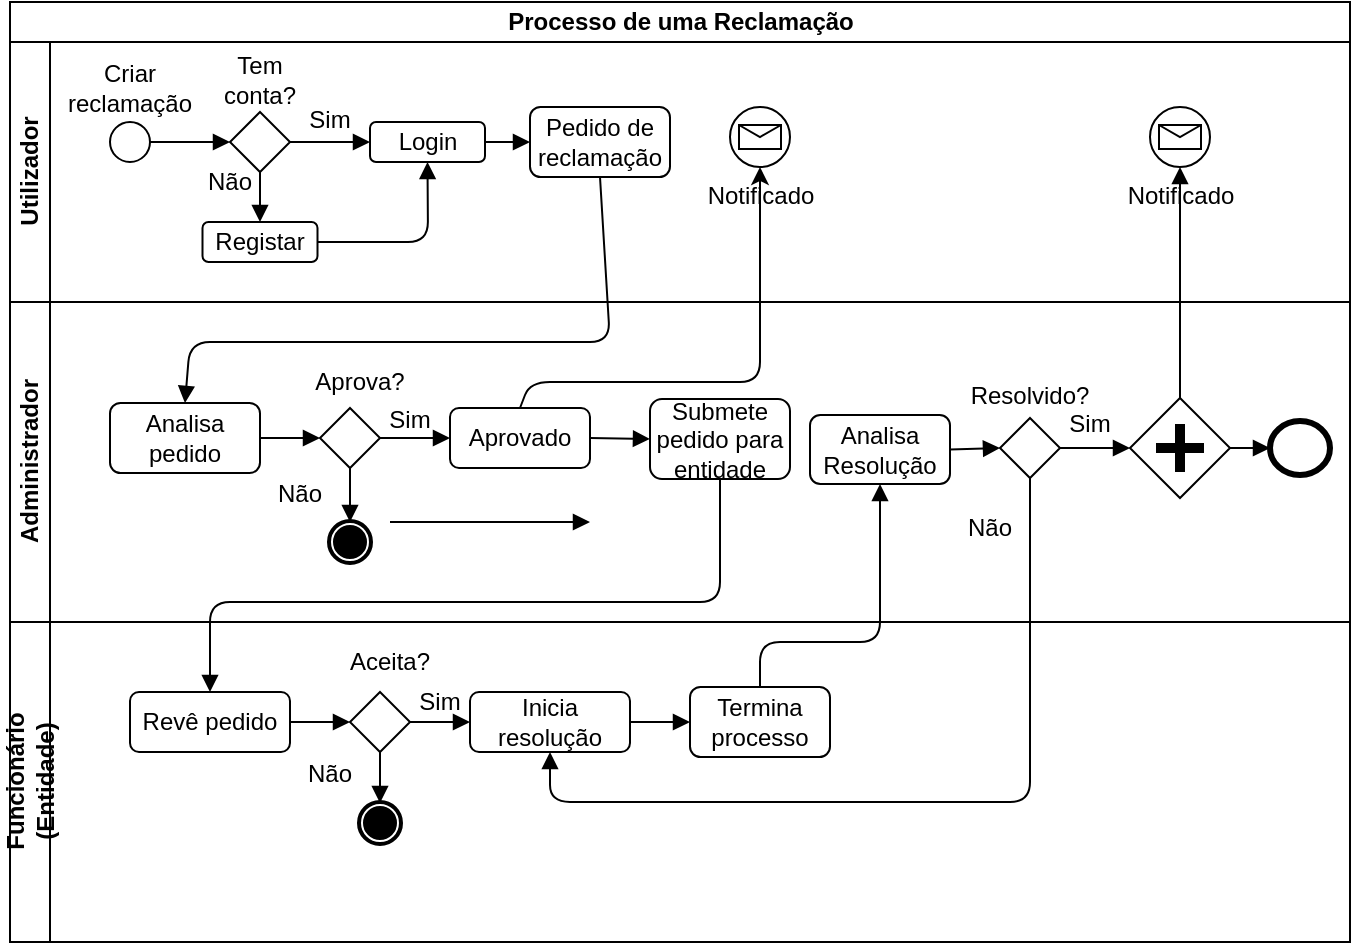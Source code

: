 <mxfile version="14.4.4" type="device"><diagram id="kgpKYQtTHZ0yAKxKKP6v" name="Page-1"><mxGraphModel dx="981" dy="546" grid="1" gridSize="10" guides="1" tooltips="1" connect="1" arrows="1" fold="1" page="1" pageScale="1" pageWidth="850" pageHeight="1100" math="0" shadow="0"><root><mxCell id="0"/><mxCell id="1" parent="0"/><mxCell id="G-JGpGaaIWeJaKsZI3p4-1" value="Processo de uma Reclamação" style="swimlane;html=1;childLayout=stackLayout;resizeParent=1;resizeParentMax=0;horizontal=1;startSize=20;horizontalStack=0;" vertex="1" parent="1"><mxGeometry x="140" y="160" width="670" height="470" as="geometry"/></mxCell><mxCell id="G-JGpGaaIWeJaKsZI3p4-18" value="" style="endArrow=block;endFill=1;endSize=6;html=1;exitX=0.5;exitY=1;exitDx=0;exitDy=0;entryX=0.5;entryY=0;entryDx=0;entryDy=0;" edge="1" parent="G-JGpGaaIWeJaKsZI3p4-1" source="G-JGpGaaIWeJaKsZI3p4-17" target="G-JGpGaaIWeJaKsZI3p4-19"><mxGeometry width="100" relative="1" as="geometry"><mxPoint x="260" y="120" as="sourcePoint"/><mxPoint x="90" y="170" as="targetPoint"/><Array as="points"><mxPoint x="300" y="170"/><mxPoint x="90" y="170"/></Array></mxGeometry></mxCell><mxCell id="G-JGpGaaIWeJaKsZI3p4-30" value="" style="endArrow=block;endFill=1;endSize=6;html=1;exitX=0.5;exitY=1;exitDx=0;exitDy=0;entryX=0.5;entryY=0;entryDx=0;entryDy=0;" edge="1" parent="G-JGpGaaIWeJaKsZI3p4-1" source="G-JGpGaaIWeJaKsZI3p4-29" target="G-JGpGaaIWeJaKsZI3p4-31"><mxGeometry width="100" relative="1" as="geometry"><mxPoint x="270" y="260" as="sourcePoint"/><mxPoint x="140" y="310" as="targetPoint"/><Array as="points"><mxPoint x="355" y="300"/><mxPoint x="275" y="300"/><mxPoint x="100" y="300"/></Array></mxGeometry></mxCell><mxCell id="G-JGpGaaIWeJaKsZI3p4-2" value="&lt;div&gt;Utilizador&lt;/div&gt;" style="swimlane;html=1;startSize=20;horizontal=0;" vertex="1" parent="G-JGpGaaIWeJaKsZI3p4-1"><mxGeometry y="20" width="670" height="130" as="geometry"><mxRectangle y="20" width="480" height="40" as="alternateBounds"/></mxGeometry></mxCell><mxCell id="G-JGpGaaIWeJaKsZI3p4-5" value="" style="shape=mxgraph.bpmn.shape;html=1;verticalLabelPosition=bottom;labelBackgroundColor=#ffffff;verticalAlign=top;align=center;perimeter=ellipsePerimeter;outlineConnect=0;outline=standard;symbol=general;" vertex="1" parent="G-JGpGaaIWeJaKsZI3p4-2"><mxGeometry x="50" y="40" width="20" height="20" as="geometry"/></mxCell><mxCell id="G-JGpGaaIWeJaKsZI3p4-7" value="" style="endArrow=block;endFill=1;endSize=6;html=1;exitX=1;exitY=0.5;exitDx=0;exitDy=0;entryX=0;entryY=0.5;entryDx=0;entryDy=0;" edge="1" parent="G-JGpGaaIWeJaKsZI3p4-2" source="G-JGpGaaIWeJaKsZI3p4-5" target="G-JGpGaaIWeJaKsZI3p4-8"><mxGeometry width="100" relative="1" as="geometry"><mxPoint x="70" y="50" as="sourcePoint"/><mxPoint x="110" y="50" as="targetPoint"/></mxGeometry></mxCell><mxCell id="G-JGpGaaIWeJaKsZI3p4-8" value="" style="rhombus;whiteSpace=wrap;html=1;" vertex="1" parent="G-JGpGaaIWeJaKsZI3p4-2"><mxGeometry x="110" y="35" width="30" height="30" as="geometry"/></mxCell><mxCell id="G-JGpGaaIWeJaKsZI3p4-10" value="Registar" style="shape=ext;rounded=1;html=1;whiteSpace=wrap;" vertex="1" parent="G-JGpGaaIWeJaKsZI3p4-2"><mxGeometry x="96.25" y="90" width="57.5" height="20" as="geometry"/></mxCell><mxCell id="G-JGpGaaIWeJaKsZI3p4-9" value="" style="endArrow=block;endFill=1;endSize=6;html=1;exitX=0.5;exitY=1;exitDx=0;exitDy=0;" edge="1" parent="G-JGpGaaIWeJaKsZI3p4-2" source="G-JGpGaaIWeJaKsZI3p4-8" target="G-JGpGaaIWeJaKsZI3p4-10"><mxGeometry width="100" relative="1" as="geometry"><mxPoint x="120" y="80" as="sourcePoint"/><mxPoint x="125" y="90" as="targetPoint"/></mxGeometry></mxCell><mxCell id="G-JGpGaaIWeJaKsZI3p4-11" value="Tem conta?" style="text;html=1;strokeColor=none;fillColor=none;align=center;verticalAlign=middle;whiteSpace=wrap;rounded=0;" vertex="1" parent="G-JGpGaaIWeJaKsZI3p4-2"><mxGeometry x="105" y="9" width="40" height="20" as="geometry"/></mxCell><mxCell id="G-JGpGaaIWeJaKsZI3p4-12" value="Não" style="text;html=1;strokeColor=none;fillColor=none;align=center;verticalAlign=middle;whiteSpace=wrap;rounded=0;" vertex="1" parent="G-JGpGaaIWeJaKsZI3p4-2"><mxGeometry x="90" y="60" width="40" height="20" as="geometry"/></mxCell><mxCell id="G-JGpGaaIWeJaKsZI3p4-13" value="" style="endArrow=block;endFill=1;endSize=6;html=1;exitX=1;exitY=0.5;exitDx=0;exitDy=0;entryX=0;entryY=0.5;entryDx=0;entryDy=0;" edge="1" parent="G-JGpGaaIWeJaKsZI3p4-2" source="G-JGpGaaIWeJaKsZI3p4-8" target="G-JGpGaaIWeJaKsZI3p4-15"><mxGeometry width="100" relative="1" as="geometry"><mxPoint x="160" y="50" as="sourcePoint"/><mxPoint x="180" y="50" as="targetPoint"/></mxGeometry></mxCell><mxCell id="G-JGpGaaIWeJaKsZI3p4-14" value="Sim" style="text;html=1;strokeColor=none;fillColor=none;align=center;verticalAlign=middle;whiteSpace=wrap;rounded=0;" vertex="1" parent="G-JGpGaaIWeJaKsZI3p4-2"><mxGeometry x="140" y="29" width="40" height="20" as="geometry"/></mxCell><mxCell id="G-JGpGaaIWeJaKsZI3p4-15" value="Login" style="shape=ext;rounded=1;html=1;whiteSpace=wrap;" vertex="1" parent="G-JGpGaaIWeJaKsZI3p4-2"><mxGeometry x="180" y="40" width="57.5" height="20" as="geometry"/></mxCell><mxCell id="G-JGpGaaIWeJaKsZI3p4-16" value="" style="endArrow=block;endFill=1;endSize=6;html=1;exitX=1;exitY=0.5;exitDx=0;exitDy=0;entryX=0;entryY=0.5;entryDx=0;entryDy=0;" edge="1" parent="G-JGpGaaIWeJaKsZI3p4-2" source="G-JGpGaaIWeJaKsZI3p4-15" target="G-JGpGaaIWeJaKsZI3p4-17"><mxGeometry width="100" relative="1" as="geometry"><mxPoint x="260" y="50" as="sourcePoint"/><mxPoint x="290" y="50" as="targetPoint"/></mxGeometry></mxCell><mxCell id="G-JGpGaaIWeJaKsZI3p4-17" value="Pedido de reclamação" style="shape=ext;rounded=1;html=1;whiteSpace=wrap;" vertex="1" parent="G-JGpGaaIWeJaKsZI3p4-2"><mxGeometry x="260" y="32.5" width="70" height="35" as="geometry"/></mxCell><mxCell id="G-JGpGaaIWeJaKsZI3p4-41" value="" style="endArrow=block;endFill=1;endSize=6;html=1;exitX=1;exitY=0.5;exitDx=0;exitDy=0;entryX=0.5;entryY=1;entryDx=0;entryDy=0;" edge="1" parent="G-JGpGaaIWeJaKsZI3p4-2" source="G-JGpGaaIWeJaKsZI3p4-10" target="G-JGpGaaIWeJaKsZI3p4-15"><mxGeometry width="100" relative="1" as="geometry"><mxPoint x="180" y="100" as="sourcePoint"/><mxPoint x="280" y="100" as="targetPoint"/><Array as="points"><mxPoint x="209" y="100"/></Array></mxGeometry></mxCell><mxCell id="G-JGpGaaIWeJaKsZI3p4-54" value="Notificado" style="shape=mxgraph.bpmn.shape;html=1;verticalLabelPosition=bottom;labelBackgroundColor=#ffffff;verticalAlign=top;align=center;perimeter=ellipsePerimeter;outlineConnect=0;outline=standard;symbol=message;" vertex="1" parent="G-JGpGaaIWeJaKsZI3p4-2"><mxGeometry x="360" y="32.5" width="30" height="30" as="geometry"/></mxCell><mxCell id="G-JGpGaaIWeJaKsZI3p4-56" value="Criar reclamação" style="text;html=1;strokeColor=none;fillColor=none;align=center;verticalAlign=middle;whiteSpace=wrap;rounded=0;" vertex="1" parent="G-JGpGaaIWeJaKsZI3p4-2"><mxGeometry x="40" y="12.5" width="40" height="20" as="geometry"/></mxCell><mxCell id="G-JGpGaaIWeJaKsZI3p4-64" value="Notificado" style="shape=mxgraph.bpmn.shape;html=1;verticalLabelPosition=bottom;labelBackgroundColor=#ffffff;verticalAlign=top;align=center;perimeter=ellipsePerimeter;outlineConnect=0;outline=standard;symbol=message;" vertex="1" parent="G-JGpGaaIWeJaKsZI3p4-2"><mxGeometry x="570" y="32.5" width="30" height="30" as="geometry"/></mxCell><mxCell id="G-JGpGaaIWeJaKsZI3p4-3" value="Administrador" style="swimlane;html=1;startSize=20;horizontal=0;" vertex="1" parent="G-JGpGaaIWeJaKsZI3p4-1"><mxGeometry y="150" width="670" height="160" as="geometry"/></mxCell><mxCell id="G-JGpGaaIWeJaKsZI3p4-19" value="Analisa pedido" style="shape=ext;rounded=1;html=1;whiteSpace=wrap;" vertex="1" parent="G-JGpGaaIWeJaKsZI3p4-3"><mxGeometry x="50" y="50.5" width="75" height="35" as="geometry"/></mxCell><mxCell id="G-JGpGaaIWeJaKsZI3p4-20" value="" style="rhombus;whiteSpace=wrap;html=1;" vertex="1" parent="G-JGpGaaIWeJaKsZI3p4-3"><mxGeometry x="155" y="53" width="30" height="30" as="geometry"/></mxCell><mxCell id="G-JGpGaaIWeJaKsZI3p4-21" value="Aprova?" style="text;html=1;strokeColor=none;fillColor=none;align=center;verticalAlign=middle;whiteSpace=wrap;rounded=0;" vertex="1" parent="G-JGpGaaIWeJaKsZI3p4-3"><mxGeometry x="155" y="29.5" width="40" height="20" as="geometry"/></mxCell><mxCell id="G-JGpGaaIWeJaKsZI3p4-22" value="Não" style="text;html=1;strokeColor=none;fillColor=none;align=center;verticalAlign=middle;whiteSpace=wrap;rounded=0;" vertex="1" parent="G-JGpGaaIWeJaKsZI3p4-3"><mxGeometry x="125" y="85.5" width="40" height="20" as="geometry"/></mxCell><mxCell id="G-JGpGaaIWeJaKsZI3p4-23" value="Sim" style="text;html=1;strokeColor=none;fillColor=none;align=center;verticalAlign=middle;whiteSpace=wrap;rounded=0;" vertex="1" parent="G-JGpGaaIWeJaKsZI3p4-3"><mxGeometry x="180" y="48.5" width="40" height="20" as="geometry"/></mxCell><mxCell id="G-JGpGaaIWeJaKsZI3p4-24" value="" style="endArrow=block;endFill=1;endSize=6;html=1;exitX=1;exitY=0.5;exitDx=0;exitDy=0;entryX=0;entryY=0.5;entryDx=0;entryDy=0;" edge="1" parent="G-JGpGaaIWeJaKsZI3p4-3" source="G-JGpGaaIWeJaKsZI3p4-19" target="G-JGpGaaIWeJaKsZI3p4-20"><mxGeometry width="100" relative="1" as="geometry"><mxPoint x="-5" y="-242" as="sourcePoint"/><mxPoint x="355" y="378" as="targetPoint"/></mxGeometry></mxCell><mxCell id="G-JGpGaaIWeJaKsZI3p4-26" value="" style="endArrow=block;endFill=1;endSize=6;html=1;exitX=0.5;exitY=1;exitDx=0;exitDy=0;entryX=0.5;entryY=0;entryDx=0;entryDy=0;" edge="1" parent="G-JGpGaaIWeJaKsZI3p4-3" source="G-JGpGaaIWeJaKsZI3p4-20" target="G-JGpGaaIWeJaKsZI3p4-27"><mxGeometry width="100" relative="1" as="geometry"><mxPoint x="220" y="90" as="sourcePoint"/><mxPoint x="170" y="105.5" as="targetPoint"/></mxGeometry></mxCell><mxCell id="G-JGpGaaIWeJaKsZI3p4-27" value="" style="shape=mxgraph.bpmn.shape;html=1;verticalLabelPosition=bottom;labelBackgroundColor=#ffffff;verticalAlign=top;align=center;perimeter=ellipsePerimeter;outlineConnect=0;outline=end;symbol=terminate;" vertex="1" parent="G-JGpGaaIWeJaKsZI3p4-3"><mxGeometry x="160" y="110" width="20" height="20" as="geometry"/></mxCell><mxCell id="G-JGpGaaIWeJaKsZI3p4-29" value="Submete pedido para entidade" style="shape=ext;rounded=1;html=1;whiteSpace=wrap;" vertex="1" parent="G-JGpGaaIWeJaKsZI3p4-3"><mxGeometry x="320" y="48.5" width="70" height="40" as="geometry"/></mxCell><mxCell id="G-JGpGaaIWeJaKsZI3p4-28" value="" style="endArrow=block;endFill=1;endSize=6;html=1;exitX=1;exitY=0.5;exitDx=0;exitDy=0;entryX=0;entryY=0.5;entryDx=0;entryDy=0;" edge="1" parent="G-JGpGaaIWeJaKsZI3p4-3" source="G-JGpGaaIWeJaKsZI3p4-20" target="G-JGpGaaIWeJaKsZI3p4-55"><mxGeometry width="100" relative="1" as="geometry"><mxPoint x="200" y="110" as="sourcePoint"/><mxPoint x="210" y="70" as="targetPoint"/></mxGeometry></mxCell><mxCell id="G-JGpGaaIWeJaKsZI3p4-45" value="Analisa Resolução" style="shape=ext;rounded=1;html=1;whiteSpace=wrap;" vertex="1" parent="G-JGpGaaIWeJaKsZI3p4-3"><mxGeometry x="400" y="56.5" width="70" height="34.5" as="geometry"/></mxCell><mxCell id="G-JGpGaaIWeJaKsZI3p4-46" value="" style="rhombus;whiteSpace=wrap;html=1;" vertex="1" parent="G-JGpGaaIWeJaKsZI3p4-3"><mxGeometry x="495" y="58" width="30" height="30" as="geometry"/></mxCell><mxCell id="G-JGpGaaIWeJaKsZI3p4-47" value="Resolvido?" style="text;html=1;strokeColor=none;fillColor=none;align=center;verticalAlign=middle;whiteSpace=wrap;rounded=0;" vertex="1" parent="G-JGpGaaIWeJaKsZI3p4-3"><mxGeometry x="490" y="37" width="40" height="20" as="geometry"/></mxCell><mxCell id="G-JGpGaaIWeJaKsZI3p4-48" value="Não" style="text;html=1;strokeColor=none;fillColor=none;align=center;verticalAlign=middle;whiteSpace=wrap;rounded=0;" vertex="1" parent="G-JGpGaaIWeJaKsZI3p4-3"><mxGeometry x="470" y="103" width="40" height="20" as="geometry"/></mxCell><mxCell id="G-JGpGaaIWeJaKsZI3p4-49" value="Sim" style="text;html=1;strokeColor=none;fillColor=none;align=center;verticalAlign=middle;whiteSpace=wrap;rounded=0;" vertex="1" parent="G-JGpGaaIWeJaKsZI3p4-3"><mxGeometry x="520" y="51" width="40" height="20" as="geometry"/></mxCell><mxCell id="G-JGpGaaIWeJaKsZI3p4-50" value="" style="endArrow=block;endFill=1;endSize=6;html=1;exitX=1;exitY=0.5;exitDx=0;exitDy=0;entryX=0;entryY=0.5;entryDx=0;entryDy=0;" edge="1" parent="G-JGpGaaIWeJaKsZI3p4-3" source="G-JGpGaaIWeJaKsZI3p4-45" target="G-JGpGaaIWeJaKsZI3p4-46"><mxGeometry width="100" relative="1" as="geometry"><mxPoint x="460" y="110" as="sourcePoint"/><mxPoint x="560" y="110" as="targetPoint"/></mxGeometry></mxCell><mxCell id="G-JGpGaaIWeJaKsZI3p4-52" value="" style="endArrow=block;endFill=1;endSize=6;html=1;exitX=1;exitY=0.5;exitDx=0;exitDy=0;entryX=0;entryY=0.5;entryDx=0;entryDy=0;" edge="1" parent="G-JGpGaaIWeJaKsZI3p4-3" source="G-JGpGaaIWeJaKsZI3p4-46" target="G-JGpGaaIWeJaKsZI3p4-59"><mxGeometry width="100" relative="1" as="geometry"><mxPoint x="480" y="70" as="sourcePoint"/><mxPoint x="500" y="70" as="targetPoint"/></mxGeometry></mxCell><mxCell id="G-JGpGaaIWeJaKsZI3p4-53" value="" style="shape=mxgraph.bpmn.shape;html=1;verticalLabelPosition=bottom;labelBackgroundColor=#ffffff;verticalAlign=top;align=center;perimeter=ellipsePerimeter;outlineConnect=0;outline=end;symbol=general;" vertex="1" parent="G-JGpGaaIWeJaKsZI3p4-3"><mxGeometry x="630" y="59.5" width="30" height="27" as="geometry"/></mxCell><mxCell id="G-JGpGaaIWeJaKsZI3p4-55" value="Aprovado" style="shape=ext;rounded=1;html=1;whiteSpace=wrap;" vertex="1" parent="G-JGpGaaIWeJaKsZI3p4-3"><mxGeometry x="220" y="53" width="70" height="30" as="geometry"/></mxCell><mxCell id="G-JGpGaaIWeJaKsZI3p4-58" value="" style="endArrow=block;endFill=1;endSize=6;html=1;exitX=1;exitY=0.5;exitDx=0;exitDy=0;entryX=0;entryY=0.5;entryDx=0;entryDy=0;" edge="1" parent="G-JGpGaaIWeJaKsZI3p4-3" source="G-JGpGaaIWeJaKsZI3p4-55" target="G-JGpGaaIWeJaKsZI3p4-29"><mxGeometry width="100" relative="1" as="geometry"><mxPoint x="250" y="110" as="sourcePoint"/><mxPoint x="350" y="110" as="targetPoint"/></mxGeometry></mxCell><mxCell id="G-JGpGaaIWeJaKsZI3p4-59" value="" style="shape=mxgraph.bpmn.shape;html=1;verticalLabelPosition=bottom;labelBackgroundColor=#ffffff;verticalAlign=top;align=center;perimeter=rhombusPerimeter;background=gateway;outlineConnect=0;outline=none;symbol=parallelGw;" vertex="1" parent="G-JGpGaaIWeJaKsZI3p4-3"><mxGeometry x="560" y="48" width="50" height="50" as="geometry"/></mxCell><mxCell id="G-JGpGaaIWeJaKsZI3p4-63" value="" style="endArrow=block;endFill=1;endSize=6;html=1;exitX=1;exitY=0.5;exitDx=0;exitDy=0;entryX=0;entryY=0.5;entryDx=0;entryDy=0;" edge="1" parent="G-JGpGaaIWeJaKsZI3p4-3" source="G-JGpGaaIWeJaKsZI3p4-59" target="G-JGpGaaIWeJaKsZI3p4-53"><mxGeometry width="100" relative="1" as="geometry"><mxPoint x="610" y="110" as="sourcePoint"/><mxPoint x="710" y="110" as="targetPoint"/></mxGeometry></mxCell><mxCell id="G-JGpGaaIWeJaKsZI3p4-4" value="&lt;div&gt;Funcionário&lt;/div&gt;(Entidade)" style="swimlane;html=1;startSize=20;horizontal=0;" vertex="1" parent="G-JGpGaaIWeJaKsZI3p4-1"><mxGeometry y="310" width="670" height="160" as="geometry"/></mxCell><mxCell id="G-JGpGaaIWeJaKsZI3p4-31" value="Revê pedido" style="shape=ext;rounded=1;html=1;whiteSpace=wrap;" vertex="1" parent="G-JGpGaaIWeJaKsZI3p4-4"><mxGeometry x="60" y="35" width="80" height="30" as="geometry"/></mxCell><mxCell id="G-JGpGaaIWeJaKsZI3p4-32" value="" style="rhombus;whiteSpace=wrap;html=1;" vertex="1" parent="G-JGpGaaIWeJaKsZI3p4-4"><mxGeometry x="170" y="35" width="30" height="30" as="geometry"/></mxCell><mxCell id="G-JGpGaaIWeJaKsZI3p4-33" value="Aceita?" style="text;html=1;strokeColor=none;fillColor=none;align=center;verticalAlign=middle;whiteSpace=wrap;rounded=0;" vertex="1" parent="G-JGpGaaIWeJaKsZI3p4-4"><mxGeometry x="170" y="10" width="40" height="20" as="geometry"/></mxCell><mxCell id="G-JGpGaaIWeJaKsZI3p4-34" value="Não" style="text;html=1;strokeColor=none;fillColor=none;align=center;verticalAlign=middle;whiteSpace=wrap;rounded=0;" vertex="1" parent="G-JGpGaaIWeJaKsZI3p4-4"><mxGeometry x="140" y="66" width="40" height="20" as="geometry"/></mxCell><mxCell id="G-JGpGaaIWeJaKsZI3p4-35" value="Sim" style="text;html=1;strokeColor=none;fillColor=none;align=center;verticalAlign=middle;whiteSpace=wrap;rounded=0;" vertex="1" parent="G-JGpGaaIWeJaKsZI3p4-4"><mxGeometry x="195" y="30" width="40" height="20" as="geometry"/></mxCell><mxCell id="G-JGpGaaIWeJaKsZI3p4-36" value="" style="shape=mxgraph.bpmn.shape;html=1;verticalLabelPosition=bottom;labelBackgroundColor=#ffffff;verticalAlign=top;align=center;perimeter=ellipsePerimeter;outlineConnect=0;outline=end;symbol=terminate;" vertex="1" parent="G-JGpGaaIWeJaKsZI3p4-4"><mxGeometry x="175" y="90.5" width="20" height="20" as="geometry"/></mxCell><mxCell id="G-JGpGaaIWeJaKsZI3p4-37" value="" style="endArrow=block;endFill=1;endSize=6;html=1;exitX=1;exitY=0.5;exitDx=0;exitDy=0;entryX=0;entryY=0.5;entryDx=0;entryDy=0;" edge="1" parent="G-JGpGaaIWeJaKsZI3p4-4" source="G-JGpGaaIWeJaKsZI3p4-31" target="G-JGpGaaIWeJaKsZI3p4-32"><mxGeometry width="100" relative="1" as="geometry"><mxPoint x="280" y="60" as="sourcePoint"/><mxPoint x="380" y="60" as="targetPoint"/></mxGeometry></mxCell><mxCell id="G-JGpGaaIWeJaKsZI3p4-38" value="" style="endArrow=block;endFill=1;endSize=6;html=1;exitX=0.5;exitY=1;exitDx=0;exitDy=0;entryX=0.5;entryY=0;entryDx=0;entryDy=0;" edge="1" parent="G-JGpGaaIWeJaKsZI3p4-4" source="G-JGpGaaIWeJaKsZI3p4-32" target="G-JGpGaaIWeJaKsZI3p4-36"><mxGeometry width="100" relative="1" as="geometry"><mxPoint x="300" y="80" as="sourcePoint"/><mxPoint x="400" y="80" as="targetPoint"/></mxGeometry></mxCell><mxCell id="G-JGpGaaIWeJaKsZI3p4-39" value="" style="endArrow=block;endFill=1;endSize=6;html=1;exitX=1;exitY=0.5;exitDx=0;exitDy=0;entryX=0;entryY=0.5;entryDx=0;entryDy=0;" edge="1" parent="G-JGpGaaIWeJaKsZI3p4-4" source="G-JGpGaaIWeJaKsZI3p4-32" target="G-JGpGaaIWeJaKsZI3p4-40"><mxGeometry width="100" relative="1" as="geometry"><mxPoint x="250" y="50" as="sourcePoint"/><mxPoint x="270" y="50" as="targetPoint"/></mxGeometry></mxCell><mxCell id="G-JGpGaaIWeJaKsZI3p4-40" value="Inicia resolução" style="shape=ext;rounded=1;html=1;whiteSpace=wrap;" vertex="1" parent="G-JGpGaaIWeJaKsZI3p4-4"><mxGeometry x="230" y="35" width="80" height="30" as="geometry"/></mxCell><mxCell id="G-JGpGaaIWeJaKsZI3p4-42" value="Termina processo" style="shape=ext;rounded=1;html=1;whiteSpace=wrap;" vertex="1" parent="G-JGpGaaIWeJaKsZI3p4-4"><mxGeometry x="340" y="32.5" width="70" height="35" as="geometry"/></mxCell><mxCell id="G-JGpGaaIWeJaKsZI3p4-43" value="" style="endArrow=block;endFill=1;endSize=6;html=1;exitX=1;exitY=0.5;exitDx=0;exitDy=0;entryX=0;entryY=0.5;entryDx=0;entryDy=0;" edge="1" parent="G-JGpGaaIWeJaKsZI3p4-4" source="G-JGpGaaIWeJaKsZI3p4-40" target="G-JGpGaaIWeJaKsZI3p4-42"><mxGeometry width="100" relative="1" as="geometry"><mxPoint x="350" y="100" as="sourcePoint"/><mxPoint x="450" y="100" as="targetPoint"/></mxGeometry></mxCell><mxCell id="G-JGpGaaIWeJaKsZI3p4-44" value="" style="endArrow=block;endFill=1;endSize=6;html=1;exitX=0.5;exitY=0;exitDx=0;exitDy=0;entryX=0.5;entryY=1;entryDx=0;entryDy=0;" edge="1" parent="G-JGpGaaIWeJaKsZI3p4-1" source="G-JGpGaaIWeJaKsZI3p4-42" target="G-JGpGaaIWeJaKsZI3p4-45"><mxGeometry width="100" relative="1" as="geometry"><mxPoint x="470" y="340" as="sourcePoint"/><mxPoint x="400" y="240" as="targetPoint"/><Array as="points"><mxPoint x="375" y="320"/><mxPoint x="435" y="320"/></Array></mxGeometry></mxCell><mxCell id="G-JGpGaaIWeJaKsZI3p4-51" value="" style="endArrow=block;endFill=1;endSize=6;html=1;exitX=0.5;exitY=1;exitDx=0;exitDy=0;entryX=0.5;entryY=1;entryDx=0;entryDy=0;" edge="1" parent="G-JGpGaaIWeJaKsZI3p4-1" source="G-JGpGaaIWeJaKsZI3p4-46" target="G-JGpGaaIWeJaKsZI3p4-40"><mxGeometry width="100" relative="1" as="geometry"><mxPoint x="450" y="250" as="sourcePoint"/><mxPoint x="445" y="390" as="targetPoint"/><Array as="points"><mxPoint x="510" y="400"/><mxPoint x="270" y="400"/></Array></mxGeometry></mxCell><mxCell id="G-JGpGaaIWeJaKsZI3p4-57" value="" style="endArrow=classic;html=1;exitX=0.5;exitY=0;exitDx=0;exitDy=0;entryX=0.5;entryY=1;entryDx=0;entryDy=0;" edge="1" parent="G-JGpGaaIWeJaKsZI3p4-1" source="G-JGpGaaIWeJaKsZI3p4-55" target="G-JGpGaaIWeJaKsZI3p4-54"><mxGeometry width="50" height="50" relative="1" as="geometry"><mxPoint x="320" y="210" as="sourcePoint"/><mxPoint x="370" y="160" as="targetPoint"/><Array as="points"><mxPoint x="260" y="190"/><mxPoint x="375" y="190"/></Array></mxGeometry></mxCell><mxCell id="G-JGpGaaIWeJaKsZI3p4-61" value="" style="endArrow=block;endFill=1;endSize=6;html=1;exitX=0.5;exitY=0;exitDx=0;exitDy=0;entryX=0.5;entryY=1;entryDx=0;entryDy=0;" edge="1" parent="G-JGpGaaIWeJaKsZI3p4-1" source="G-JGpGaaIWeJaKsZI3p4-59" target="G-JGpGaaIWeJaKsZI3p4-64"><mxGeometry width="100" relative="1" as="geometry"><mxPoint x="570" y="110" as="sourcePoint"/><mxPoint x="585" y="90" as="targetPoint"/></mxGeometry></mxCell><mxCell id="G-JGpGaaIWeJaKsZI3p4-62" value="" style="endArrow=block;endFill=1;endSize=6;html=1;" edge="1" parent="1"><mxGeometry width="100" relative="1" as="geometry"><mxPoint x="330" y="420" as="sourcePoint"/><mxPoint x="430" y="420" as="targetPoint"/></mxGeometry></mxCell></root></mxGraphModel></diagram></mxfile>